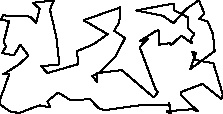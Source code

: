 unitsize(0.001cm);
// 25731.6
draw((3477,949)--(3430,1088));
draw((3430,1088)--(3502,1067));
draw((3502,1067)--(3479,1023));
draw((3479,1023)--(3393,782));
draw((3393,782)--(3825,1101));
draw((3825,1101)--(3796,1401));
draw((3796,1401)--(3702,1624));
draw((3702,1624)--(3551,1673));
draw((3551,1673)--(3646,1758));
draw((3646,1758)--(3548,1999));
draw((3548,1999)--(3326,1846));
draw((3326,1846)--(3098,1594));
draw((3098,1594)--(2916,1724));
draw((2916,1724)--(2445,1820));
draw((2445,1820)--(3083,1938));
draw((3083,1938)--(3104,1931));
draw((3104,1931)--(3105,1823));
draw((3105,1823)--(3359,1693));
draw((3359,1693)--(3364,1498));
draw((3364,1498)--(3468,1404));
draw((3468,1404)--(3404,1307));
draw((3404,1307)--(3423,1241));
draw((3423,1241)--(3239,1376));
draw((3239,1376)--(3061,1211));
draw((3061,1211)--(3029,1242));
draw((3029,1242)--(2849,1214));
draw((2849,1214)--(2835,1472));
draw((2835,1472)--(2790,1457));
draw((2790,1457)--(2502,1274));
draw((2502,1274)--(2609,1286));
draw((2609,1286)--(2643,1320));
draw((2643,1320)--(2503,1172));
draw((2503,1172)--(2779,435));
draw((2779,435)--(2823,376));
draw((2823,376)--(2753,283));
draw((2753,283)--(2186,766));
draw((2186,766)--(1741,712));
draw((1741,712)--(1754,559));
draw((1754,559)--(1668,658));
draw((1668,658)--(1806,733));
draw((1806,733)--(2081,1011));
draw((2081,1011)--(2243,1332));
draw((2243,1332)--(2053,1461));
draw((2053,1461)--(2143,1611));
draw((2143,1611)--(2164,1874));
draw((2164,1874)--(1513,1646));
draw((1513,1646)--(1937,1400));
draw((1937,1400)--(1689,1223));
draw((1689,1223)--(1398,1100));
draw((1398,1100)--(1419,872));
draw((1419,872)--(878,715));
draw((878,715)--(765,833));
draw((765,833)--(1086,868));
draw((1086,868)--(1034,1344));
draw((1034,1344)--(958,1670));
draw((958,1670)--(920,1835));
draw((920,1835)--(989,1997));
draw((989,1997)--(618,1953));
draw((618,1953)--(739,1850));
draw((739,1850)--(678,1599));
draw((678,1599)--(571,1711));
draw((571,1711)--(91,1732));
draw((91,1732)--(53,1657));
draw((53,1657)--(198,1632));
draw((198,1632)--(106,1267));
draw((106,1267)--(144,1185));
draw((144,1185)--(78,1066));
draw((78,1066)--(285,1029));
draw((285,1029)--(397,1217));
draw((397,1217)--(538,1023));
draw((538,1023)--(382,872));
draw((382,872)--(96,691));
draw((96,691)--(201,693));
draw((201,693)--(48,267));
draw((48,267)--(48,154));
draw((48,154)--(217,38));
draw((217,38)--(374,9));
draw((374,9)--(640,110));
draw((640,110)--(741,146));
draw((741,146)--(923,108));
draw((923,108)--(876,220));
draw((876,220)--(1067,371));
draw((1067,371)--(1280,237));
draw((1280,237)--(1628,253));
draw((1628,253)--(1782,93));
draw((1782,93)--(1878,59));
draw((1878,59)--(2502,146));
draw((2502,146)--(3035,152));
draw((3035,152)--(3019,189));
draw((3019,189)--(3048,1));
draw((3048,1)--(2977,39));
draw((2977,39)--(3431,78));
draw((3431,78)--(3527,41));
draw((3527,41)--(3232,324));
draw((3232,324)--(3230,380));
draw((3230,380)--(3613,523));
draw((3613,523)--(3941,258));
draw((3941,258)--(3972,329));
draw((3972,329)--(3803,886));
draw((3803,886)--(3477,949));

